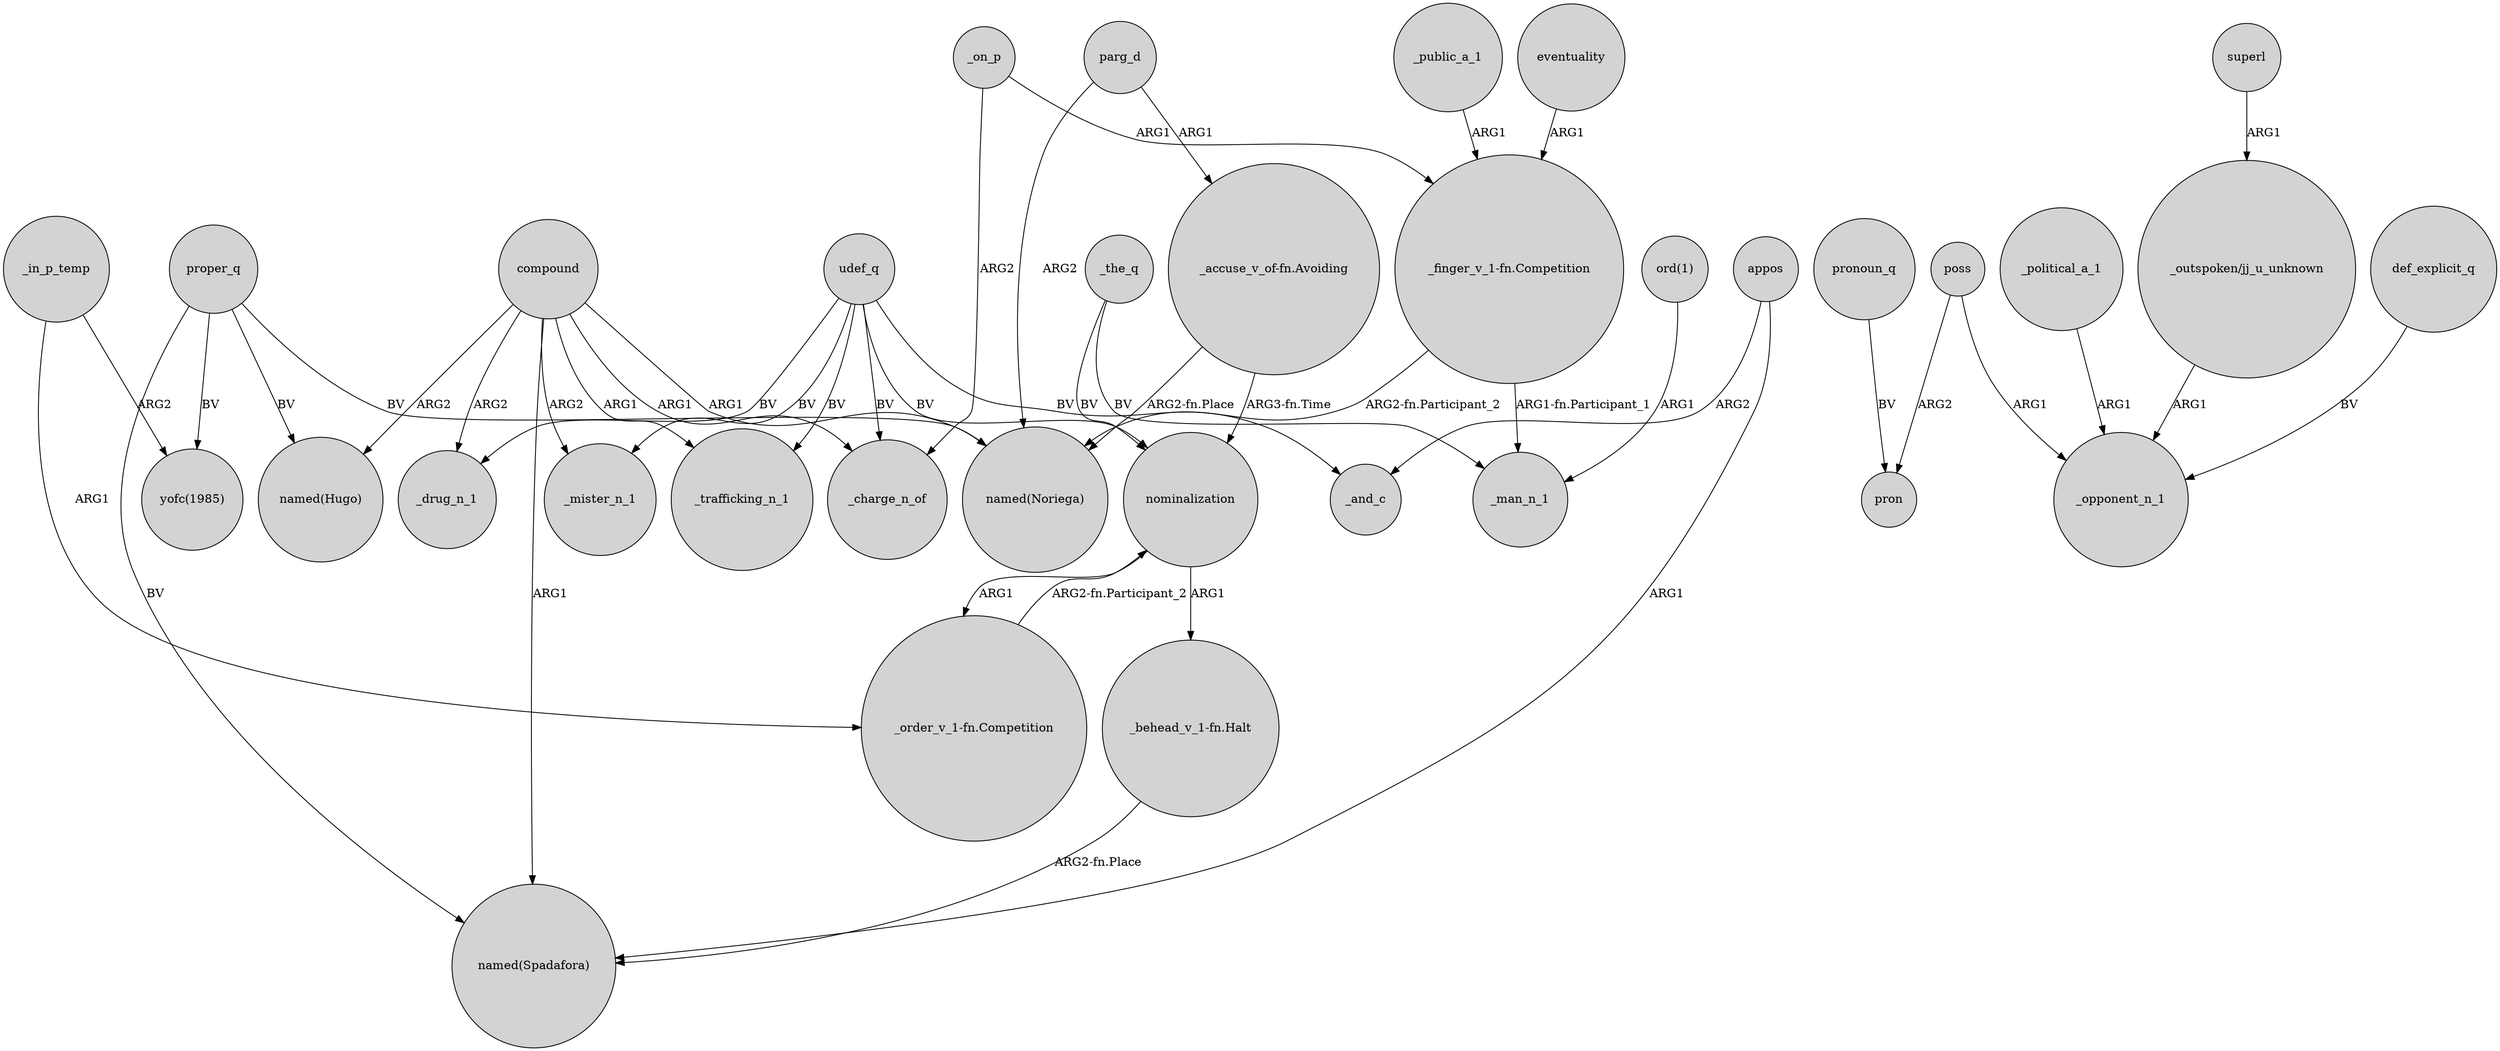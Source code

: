 digraph {
	node [shape=circle style=filled]
	"_finger_v_1-fn.Competition" -> _man_n_1 [label="ARG1-fn.Participant_1"]
	compound -> "named(Noriega)" [label=ARG1]
	_the_q -> nominalization [label=BV]
	compound -> _mister_n_1 [label=ARG2]
	compound -> _trafficking_n_1 [label=ARG1]
	"_accuse_v_of-fn.Avoiding" -> "named(Noriega)" [label="ARG2-fn.Place"]
	appos -> _and_c [label=ARG2]
	proper_q -> "yofc(1985)" [label=BV]
	udef_q -> _trafficking_n_1 [label=BV]
	"_outspoken/jj_u_unknown" -> _opponent_n_1 [label=ARG1]
	parg_d -> "_accuse_v_of-fn.Avoiding" [label=ARG1]
	"_accuse_v_of-fn.Avoiding" -> nominalization [label="ARG3-fn.Time"]
	appos -> "named(Spadafora)" [label=ARG1]
	"_finger_v_1-fn.Competition" -> "named(Noriega)" [label="ARG2-fn.Participant_2"]
	_on_p -> _charge_n_of [label=ARG2]
	udef_q -> nominalization [label=BV]
	proper_q -> "named(Hugo)" [label=BV]
	proper_q -> "named(Spadafora)" [label=BV]
	poss -> _opponent_n_1 [label=ARG1]
	udef_q -> _and_c [label=BV]
	udef_q -> _mister_n_1 [label=BV]
	udef_q -> _drug_n_1 [label=BV]
	pronoun_q -> pron [label=BV]
	compound -> _charge_n_of [label=ARG1]
	def_explicit_q -> _opponent_n_1 [label=BV]
	poss -> pron [label=ARG2]
	_in_p_temp -> "_order_v_1-fn.Competition" [label=ARG1]
	nominalization -> "_order_v_1-fn.Competition" [label=ARG1]
	"ord(1)" -> _man_n_1 [label=ARG1]
	"_behead_v_1-fn.Halt" -> "named(Spadafora)" [label="ARG2-fn.Place"]
	_political_a_1 -> _opponent_n_1 [label=ARG1]
	_in_p_temp -> "yofc(1985)" [label=ARG2]
	nominalization -> "_behead_v_1-fn.Halt" [label=ARG1]
	_on_p -> "_finger_v_1-fn.Competition" [label=ARG1]
	udef_q -> _charge_n_of [label=BV]
	parg_d -> "named(Noriega)" [label=ARG2]
	eventuality -> "_finger_v_1-fn.Competition" [label=ARG1]
	compound -> "named(Spadafora)" [label=ARG1]
	"_order_v_1-fn.Competition" -> nominalization [label="ARG2-fn.Participant_2"]
	_public_a_1 -> "_finger_v_1-fn.Competition" [label=ARG1]
	superl -> "_outspoken/jj_u_unknown" [label=ARG1]
	compound -> "named(Hugo)" [label=ARG2]
	_the_q -> _man_n_1 [label=BV]
	proper_q -> "named(Noriega)" [label=BV]
	compound -> _drug_n_1 [label=ARG2]
}
